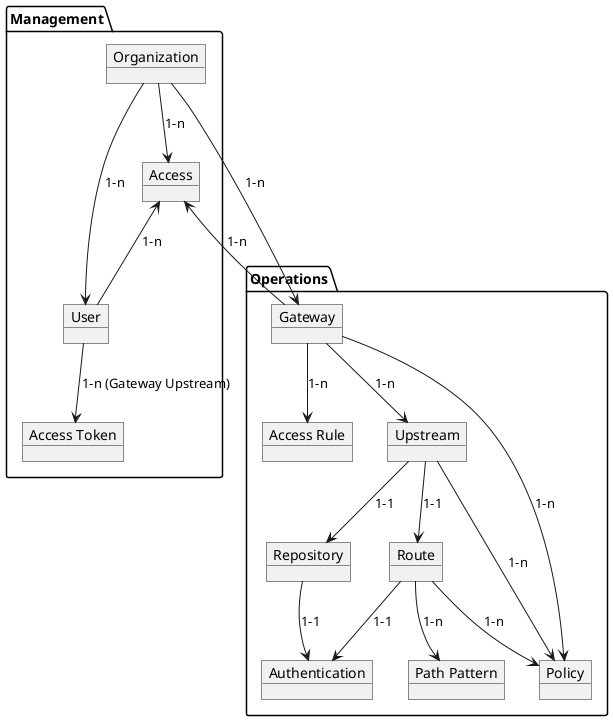 @startuml

package "Management" {
  object "Organization" as org
  object "User" as user
  object "Access" as adminAccess
  object "Access Token" as accessToken
}

package "Operations" {
  object "Gateway" as gw
  object "Access Rule" as gwAccessRule
  object "Upstream" as upstream

  object "Authentication" as authN
  object "Policy" as policy

  object "Route" as route
  object "Repository" as repository

  object "Path Pattern" as path
}

org --> user : 1-n
org --> gw : 1-n

org --> adminAccess : 1-n

adminAccess <-- user : 1-n
adminAccess <-- gw : 1-n

gw --> upstream : 1-n
gw --> policy : 1-n
gw --> gwAccessRule : 1-n

user --> accessToken : 1-n (Gateway Upstream)

upstream --> route : 1-1
upstream --> repository : 1-1
upstream --> policy : 1-n
route --> policy : 1-n

route --> path : 1-n
route --> authN : 1-1
repository --> authN : 1-1

@enduml
